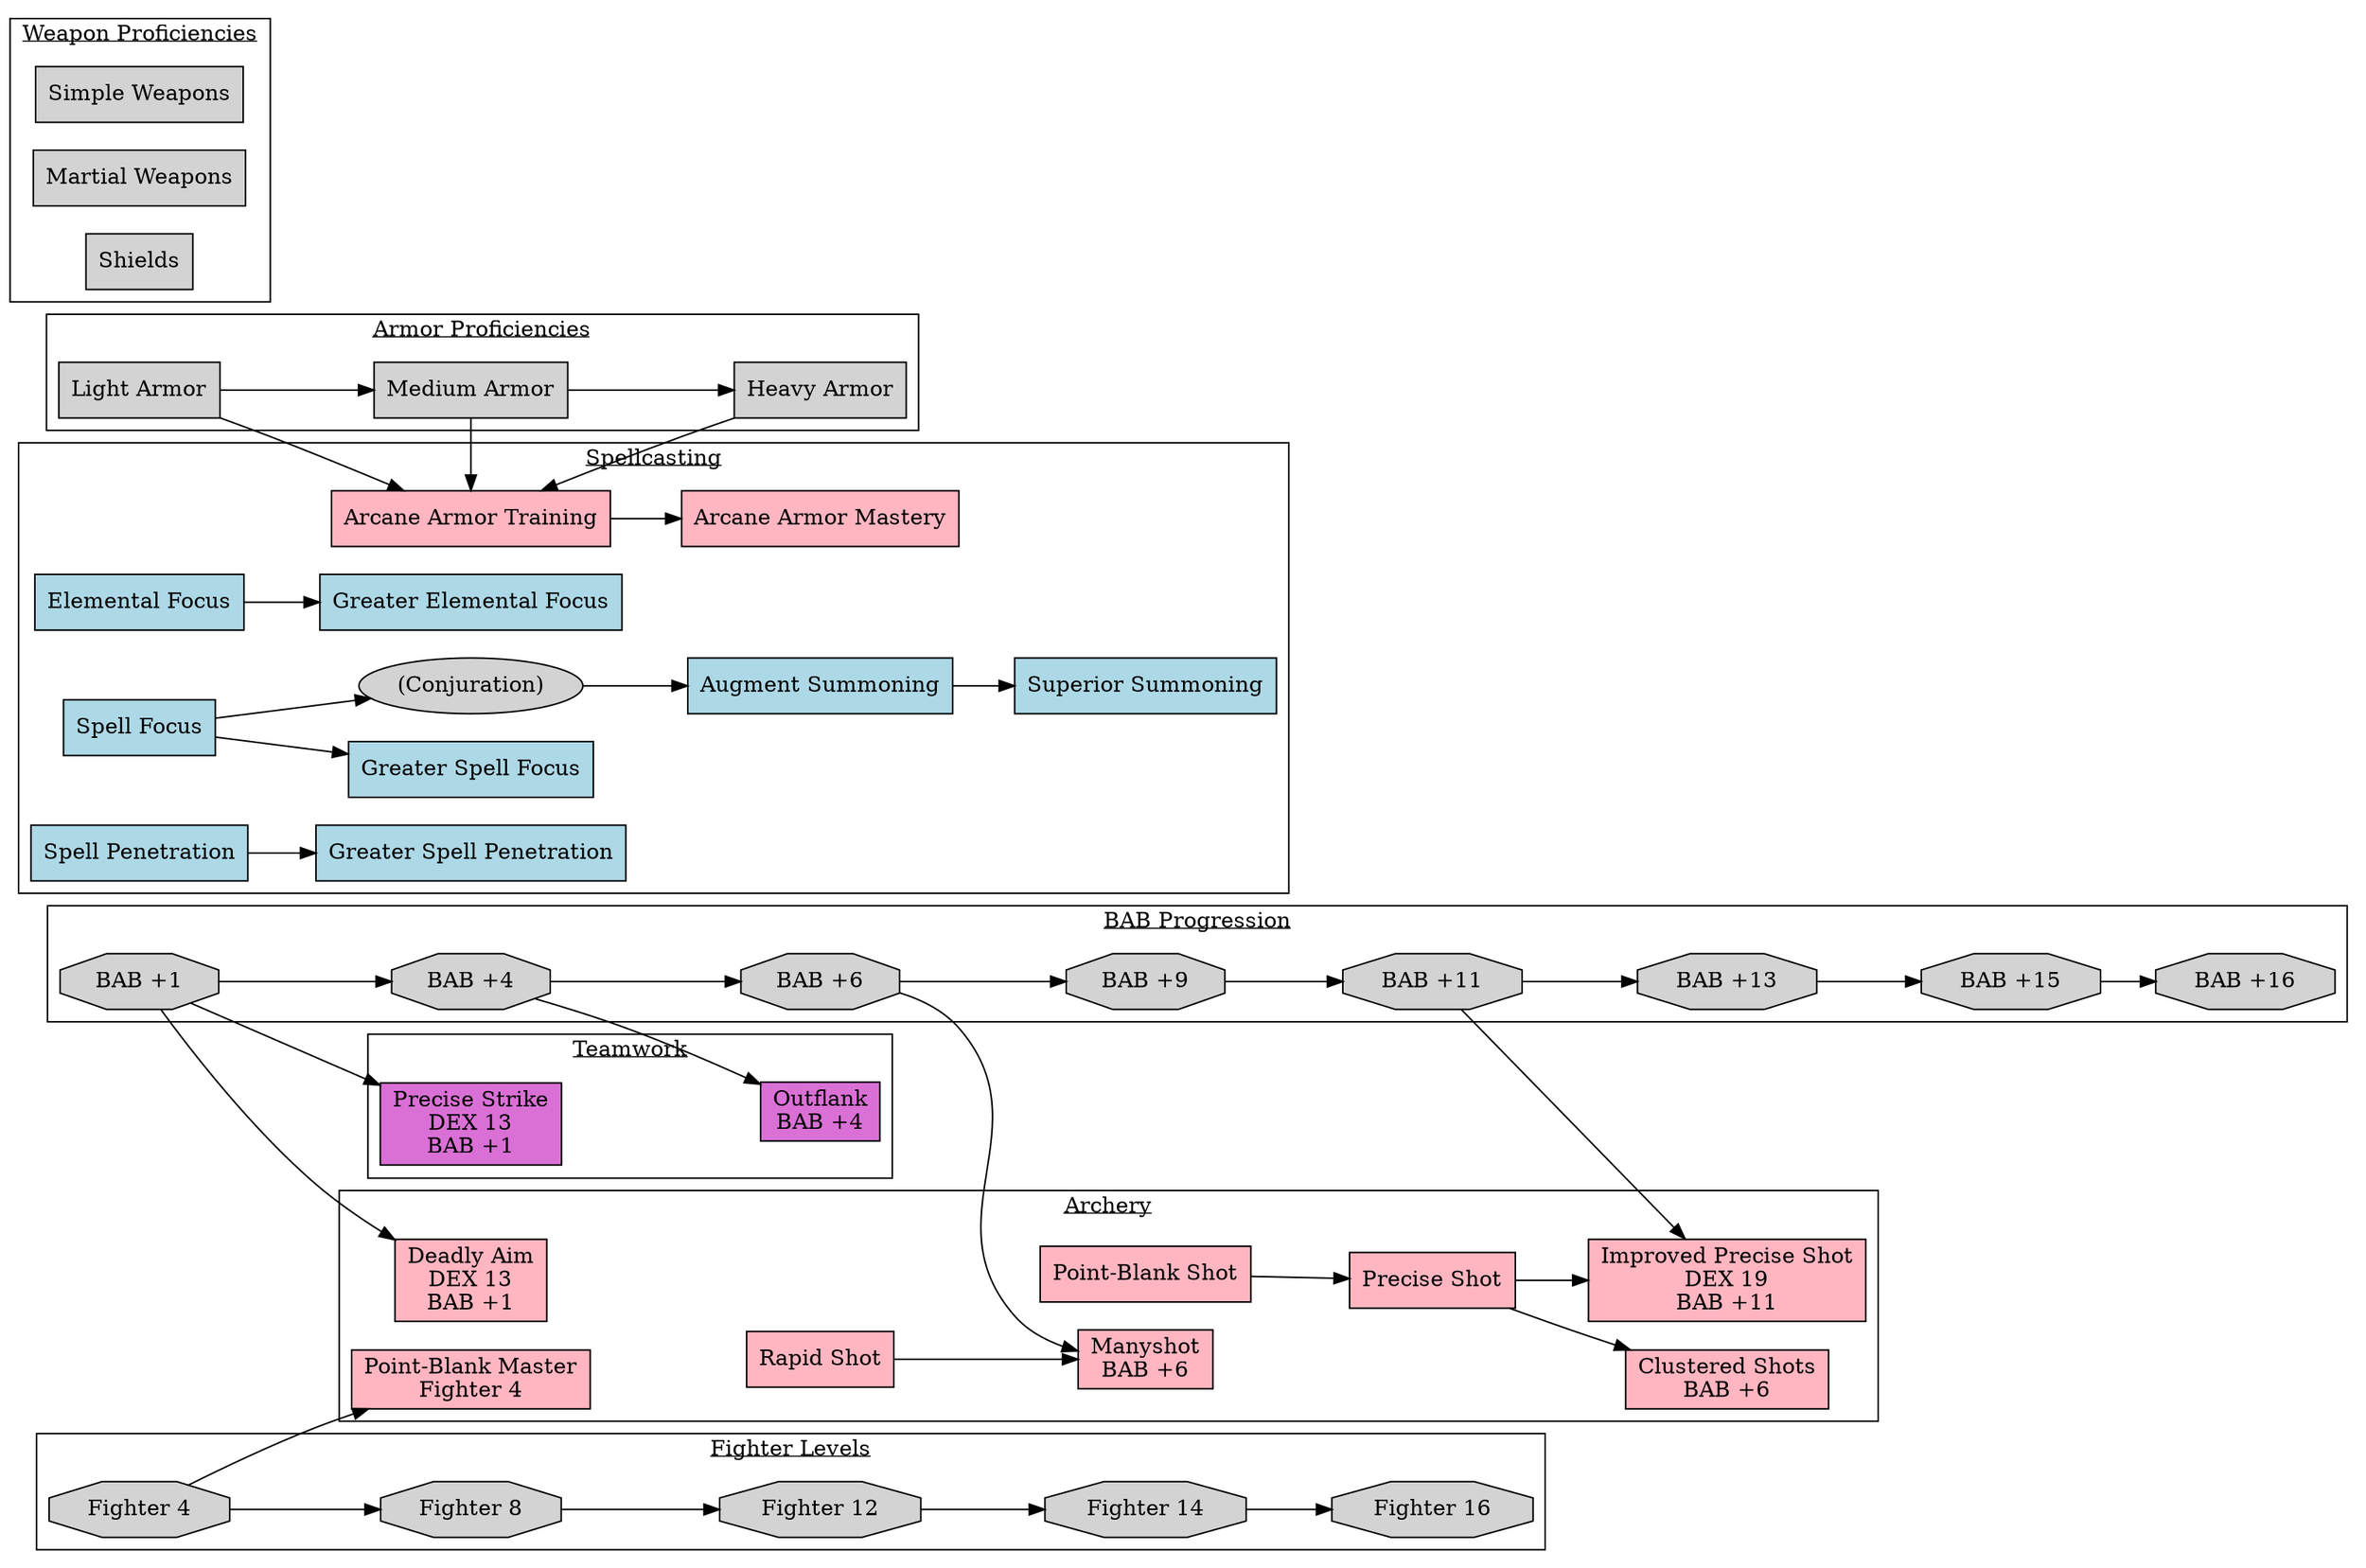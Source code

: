 digraph Character
{
  ratio=auto
  rankdir=LR
  newrank=true
  node [shape=rectangle, color=black, style=filled, fillcolor=transparent]

subgraph cluster_bab
{
  label=<<U>BAB Progression</U>>
  node [shape=octagon, fillcolor=lightgrey]
  "BAB +1" -> "BAB +4" -> "BAB +6" -> "BAB +9" -> "BAB +11" -> "BAB +13" -> "BAB +15" -> "BAB +16"
}

subgraph cluster_fighter
{
  label=<<U>Fighter Levels</U>>
  node [shape=octagon, fillcolor=lightgrey]
  "Fighter 4" -> "Fighter 8" -> "Fighter 12" -> "Fighter 14" -> "Fighter 16"
}

subgraph cluster_armors
{
  label=<<U>Armor Proficiencies</U>>
  node [shape=rectangle, fillcolor=lightgrey]
  "Light Armor" -> "Medium Armor" -> "Heavy Armor"
}

subgraph cluster_weapons
{
  label=<<U>Weapon Proficiencies</U>>
  node [shape=rectangle, fillcolor=lightgrey]
  "Simple Weapons"
  "Martial Weapons"
  "Shields"
}

subgraph cluster_teamwork_feats
{
  label=<<U>Teamwork</U>>
  node [fillcolor=orchid]

  "Outflank" [label=<\N<BR/>BAB +4>]
  "BAB +4" -> "Outflank"

  "Precise Strike" [label=<\N<BR/>DEX 13<BR/>BAB +1>]
  "BAB +1" -> "Precise Strike"
}

subgraph cluster_spellcasting_feats
{
  label=<<U>Spellcasting</U>>
  node [fillcolor=lightblue]

  "Elemental Focus" -> "Greater Elemental Focus"
  "Spell Focus" -> "Greater Spell Focus"
  "Spell Penetration" -> "Greater Spell Penetration"
  "(Conjuration)" [shape=oval, fillcolor=lightgrey]
  "Spell Focus" -> "(Conjuration)" -> "Augment Summoning" -> "Superior Summoning"
  "Arcane Armor Training" [fillcolor=lightpink]
  "Arcane Armor Mastery" [fillcolor=lightpink]
  "Light Armor" -> "Arcane Armor Training" [constraint=true]
  "Medium Armor" -> "Arcane Armor Training" [constraint=false]
  "Heavy Armor" -> "Arcane Armor Training" [constraint=false]
  "Arcane Armor Training" -> "Arcane Armor Mastery"
}

subgraph cluster_archery
{
  label=<<U>Archery</U>>
  node [fillcolor=lightpink]

  "Point-Blank Shot" -> "Precise Shot"

  "Deadly Aim" [label=<\N<BR/>DEX 13<BR/>BAB +1>]
  "BAB +1" -> "Deadly Aim"

  "Point-Blank Master" [label=<\N<BR/>Fighter 4>]
  "Fighter 4" -> "Point-Blank Master"

  "Clustered Shots" [label=<\N<BR/>BAB +6>]
  "Precise Shot" -> "Clustered Shots"

  "Rapid Shot"
  "Manyshot" [label=<\N<BR/>BAB +6>]
  "Rapid Shot" -> "Manyshot"
  "BAB +6" -> "Manyshot"

  "Improved Precise Shot" [label=<\N<BR/>DEX 19<BR/>BAB +11>]
  "Precise Shot" -> "Improved Precise Shot"
  "BAB +11" -> "Improved Precise Shot"
}

}
